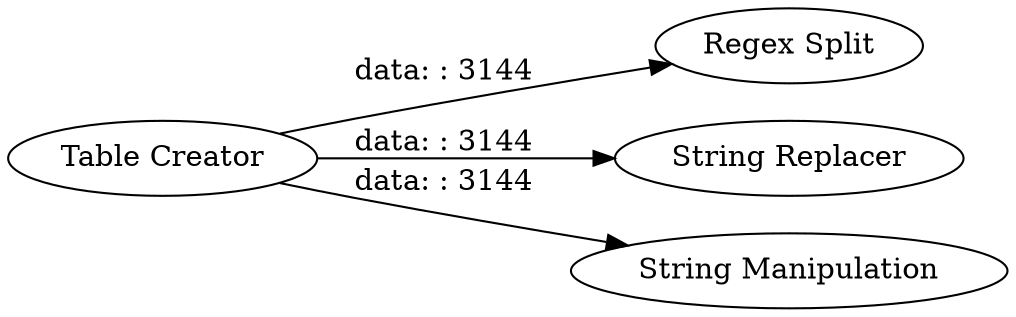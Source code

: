digraph {
	"9075497437849251466_2" [label="Regex Split"]
	"9075497437849251466_1" [label="Table Creator"]
	"9075497437849251466_3" [label="String Replacer"]
	"9075497437849251466_4" [label="String Manipulation"]
	"9075497437849251466_1" -> "9075497437849251466_2" [label="data: : 3144"]
	"9075497437849251466_1" -> "9075497437849251466_3" [label="data: : 3144"]
	"9075497437849251466_1" -> "9075497437849251466_4" [label="data: : 3144"]
	rankdir=LR
}

